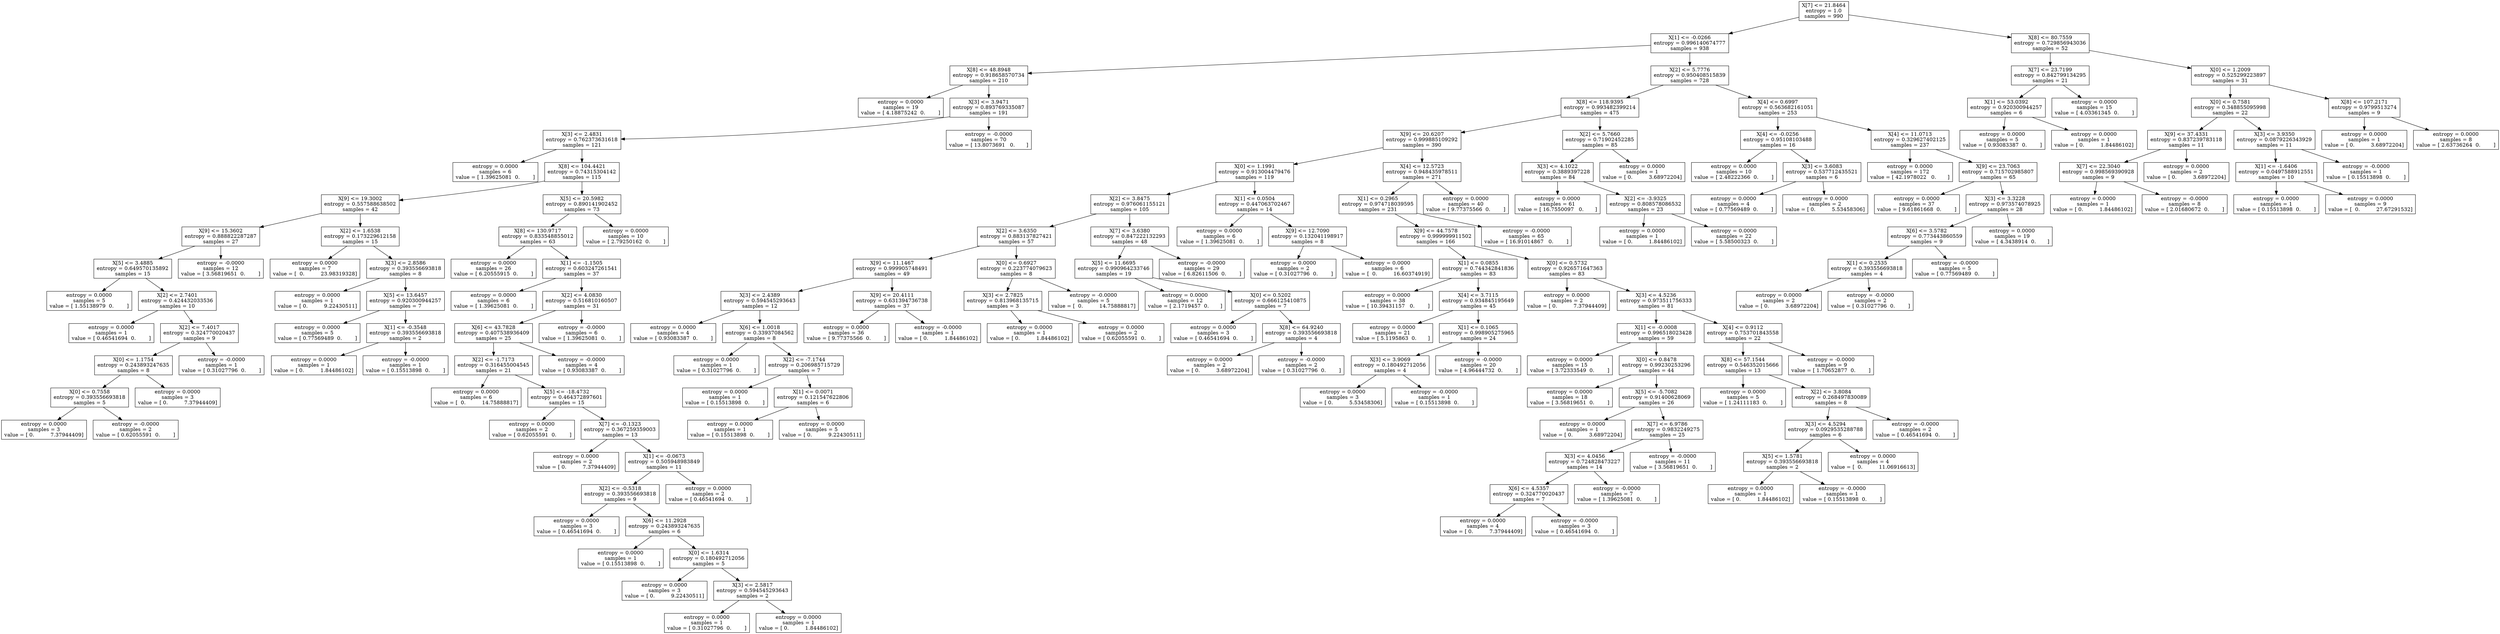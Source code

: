 digraph Tree {
0 [label="X[7] <= 21.8464\nentropy = 1.0\nsamples = 990", shape="box"] ;
1 [label="X[1] <= -0.0266\nentropy = 0.996140674777\nsamples = 938", shape="box"] ;
0 -> 1 ;
2 [label="X[8] <= 48.8948\nentropy = 0.918658570734\nsamples = 210", shape="box"] ;
1 -> 2 ;
3 [label="entropy = 0.0000\nsamples = 19\nvalue = [ 4.18875242  0.        ]", shape="box"] ;
2 -> 3 ;
4 [label="X[3] <= 3.9471\nentropy = 0.893769335087\nsamples = 191", shape="box"] ;
2 -> 4 ;
5 [label="X[3] <= 2.4831\nentropy = 0.762373631618\nsamples = 121", shape="box"] ;
4 -> 5 ;
6 [label="entropy = 0.0000\nsamples = 6\nvalue = [ 1.39625081  0.        ]", shape="box"] ;
5 -> 6 ;
7 [label="X[8] <= 104.4421\nentropy = 0.74315304142\nsamples = 115", shape="box"] ;
5 -> 7 ;
8 [label="X[9] <= 19.3002\nentropy = 0.557588638502\nsamples = 42", shape="box"] ;
7 -> 8 ;
9 [label="X[9] <= 15.3602\nentropy = 0.888822287287\nsamples = 27", shape="box"] ;
8 -> 9 ;
10 [label="X[5] <= 3.4885\nentropy = 0.649570135892\nsamples = 15", shape="box"] ;
9 -> 10 ;
11 [label="entropy = 0.0000\nsamples = 5\nvalue = [ 1.55138979  0.        ]", shape="box"] ;
10 -> 11 ;
12 [label="X[2] <= 2.7401\nentropy = 0.424432033536\nsamples = 10", shape="box"] ;
10 -> 12 ;
13 [label="entropy = 0.0000\nsamples = 1\nvalue = [ 0.46541694  0.        ]", shape="box"] ;
12 -> 13 ;
14 [label="X[2] <= 7.4017\nentropy = 0.324770020437\nsamples = 9", shape="box"] ;
12 -> 14 ;
15 [label="X[0] <= 1.1754\nentropy = 0.243893247635\nsamples = 8", shape="box"] ;
14 -> 15 ;
16 [label="X[0] <= 0.7558\nentropy = 0.393556693818\nsamples = 5", shape="box"] ;
15 -> 16 ;
17 [label="entropy = 0.0000\nsamples = 3\nvalue = [ 0.          7.37944409]", shape="box"] ;
16 -> 17 ;
18 [label="entropy = -0.0000\nsamples = 2\nvalue = [ 0.62055591  0.        ]", shape="box"] ;
16 -> 18 ;
19 [label="entropy = 0.0000\nsamples = 3\nvalue = [ 0.          7.37944409]", shape="box"] ;
15 -> 19 ;
20 [label="entropy = -0.0000\nsamples = 1\nvalue = [ 0.31027796  0.        ]", shape="box"] ;
14 -> 20 ;
21 [label="entropy = -0.0000\nsamples = 12\nvalue = [ 3.56819651  0.        ]", shape="box"] ;
9 -> 21 ;
22 [label="X[2] <= 1.6538\nentropy = 0.173229612158\nsamples = 15", shape="box"] ;
8 -> 22 ;
23 [label="entropy = 0.0000\nsamples = 7\nvalue = [  0.          23.98319328]", shape="box"] ;
22 -> 23 ;
24 [label="X[3] <= 2.8586\nentropy = 0.393556693818\nsamples = 8", shape="box"] ;
22 -> 24 ;
25 [label="entropy = 0.0000\nsamples = 1\nvalue = [ 0.          9.22430511]", shape="box"] ;
24 -> 25 ;
26 [label="X[5] <= 13.6457\nentropy = 0.920300944257\nsamples = 7", shape="box"] ;
24 -> 26 ;
27 [label="entropy = 0.0000\nsamples = 5\nvalue = [ 0.77569489  0.        ]", shape="box"] ;
26 -> 27 ;
28 [label="X[1] <= -0.3548\nentropy = 0.393556693818\nsamples = 2", shape="box"] ;
26 -> 28 ;
29 [label="entropy = 0.0000\nsamples = 1\nvalue = [ 0.          1.84486102]", shape="box"] ;
28 -> 29 ;
30 [label="entropy = -0.0000\nsamples = 1\nvalue = [ 0.15513898  0.        ]", shape="box"] ;
28 -> 30 ;
31 [label="X[5] <= 20.5982\nentropy = 0.890141902452\nsamples = 73", shape="box"] ;
7 -> 31 ;
32 [label="X[8] <= 130.9717\nentropy = 0.833548855012\nsamples = 63", shape="box"] ;
31 -> 32 ;
33 [label="entropy = 0.0000\nsamples = 26\nvalue = [ 6.20555915  0.        ]", shape="box"] ;
32 -> 33 ;
34 [label="X[1] <= -1.1505\nentropy = 0.603247261541\nsamples = 37", shape="box"] ;
32 -> 34 ;
35 [label="entropy = 0.0000\nsamples = 6\nvalue = [ 1.39625081  0.        ]", shape="box"] ;
34 -> 35 ;
36 [label="X[2] <= 4.0830\nentropy = 0.516810160507\nsamples = 31", shape="box"] ;
34 -> 36 ;
37 [label="X[6] <= 43.7828\nentropy = 0.407538936409\nsamples = 25", shape="box"] ;
36 -> 37 ;
38 [label="X[2] <= -1.7173\nentropy = 0.316455004545\nsamples = 21", shape="box"] ;
37 -> 38 ;
39 [label="entropy = 0.0000\nsamples = 6\nvalue = [  0.          14.75888817]", shape="box"] ;
38 -> 39 ;
40 [label="X[5] <= -18.4732\nentropy = 0.464372897601\nsamples = 15", shape="box"] ;
38 -> 40 ;
41 [label="entropy = 0.0000\nsamples = 2\nvalue = [ 0.62055591  0.        ]", shape="box"] ;
40 -> 41 ;
42 [label="X[7] <= -0.1323\nentropy = 0.367259359003\nsamples = 13", shape="box"] ;
40 -> 42 ;
43 [label="entropy = 0.0000\nsamples = 2\nvalue = [ 0.          7.37944409]", shape="box"] ;
42 -> 43 ;
44 [label="X[1] <= -0.0673\nentropy = 0.505948983849\nsamples = 11", shape="box"] ;
42 -> 44 ;
45 [label="X[2] <= -0.5318\nentropy = 0.393556693818\nsamples = 9", shape="box"] ;
44 -> 45 ;
46 [label="entropy = 0.0000\nsamples = 3\nvalue = [ 0.46541694  0.        ]", shape="box"] ;
45 -> 46 ;
47 [label="X[6] <= 11.2928\nentropy = 0.243893247635\nsamples = 6", shape="box"] ;
45 -> 47 ;
48 [label="entropy = 0.0000\nsamples = 1\nvalue = [ 0.15513898  0.        ]", shape="box"] ;
47 -> 48 ;
49 [label="X[0] <= 1.6314\nentropy = 0.180492712056\nsamples = 5", shape="box"] ;
47 -> 49 ;
50 [label="entropy = 0.0000\nsamples = 3\nvalue = [ 0.          9.22430511]", shape="box"] ;
49 -> 50 ;
51 [label="X[3] <= 2.5817\nentropy = 0.594545293643\nsamples = 2", shape="box"] ;
49 -> 51 ;
52 [label="entropy = 0.0000\nsamples = 1\nvalue = [ 0.31027796  0.        ]", shape="box"] ;
51 -> 52 ;
53 [label="entropy = 0.0000\nsamples = 1\nvalue = [ 0.          1.84486102]", shape="box"] ;
51 -> 53 ;
54 [label="entropy = 0.0000\nsamples = 2\nvalue = [ 0.46541694  0.        ]", shape="box"] ;
44 -> 54 ;
55 [label="entropy = -0.0000\nsamples = 4\nvalue = [ 0.93083387  0.        ]", shape="box"] ;
37 -> 55 ;
56 [label="entropy = -0.0000\nsamples = 6\nvalue = [ 1.39625081  0.        ]", shape="box"] ;
36 -> 56 ;
57 [label="entropy = 0.0000\nsamples = 10\nvalue = [ 2.79250162  0.        ]", shape="box"] ;
31 -> 57 ;
58 [label="entropy = -0.0000\nsamples = 70\nvalue = [ 13.8073691   0.       ]", shape="box"] ;
4 -> 58 ;
59 [label="X[2] <= 5.7776\nentropy = 0.950408515839\nsamples = 728", shape="box"] ;
1 -> 59 ;
60 [label="X[8] <= 118.9395\nentropy = 0.993482399214\nsamples = 475", shape="box"] ;
59 -> 60 ;
61 [label="X[9] <= 20.6207\nentropy = 0.999885109292\nsamples = 390", shape="box"] ;
60 -> 61 ;
62 [label="X[0] <= 1.1991\nentropy = 0.913004479476\nsamples = 119", shape="box"] ;
61 -> 62 ;
63 [label="X[2] <= 3.8475\nentropy = 0.976061155121\nsamples = 105", shape="box"] ;
62 -> 63 ;
64 [label="X[2] <= 3.6350\nentropy = 0.883137827421\nsamples = 57", shape="box"] ;
63 -> 64 ;
65 [label="X[9] <= 11.1467\nentropy = 0.999905748491\nsamples = 49", shape="box"] ;
64 -> 65 ;
66 [label="X[3] <= 2.4389\nentropy = 0.594545293643\nsamples = 12", shape="box"] ;
65 -> 66 ;
67 [label="entropy = 0.0000\nsamples = 4\nvalue = [ 0.93083387  0.        ]", shape="box"] ;
66 -> 67 ;
68 [label="X[6] <= 1.0018\nentropy = 0.33937084562\nsamples = 8", shape="box"] ;
66 -> 68 ;
69 [label="entropy = 0.0000\nsamples = 1\nvalue = [ 0.31027796  0.        ]", shape="box"] ;
68 -> 69 ;
70 [label="X[2] <= -7.1744\nentropy = 0.206985715729\nsamples = 7", shape="box"] ;
68 -> 70 ;
71 [label="entropy = 0.0000\nsamples = 1\nvalue = [ 0.15513898  0.        ]", shape="box"] ;
70 -> 71 ;
72 [label="X[1] <= 0.0071\nentropy = 0.121547622806\nsamples = 6", shape="box"] ;
70 -> 72 ;
73 [label="entropy = 0.0000\nsamples = 1\nvalue = [ 0.15513898  0.        ]", shape="box"] ;
72 -> 73 ;
74 [label="entropy = 0.0000\nsamples = 5\nvalue = [ 0.          9.22430511]", shape="box"] ;
72 -> 74 ;
75 [label="X[9] <= 20.4111\nentropy = 0.631394736738\nsamples = 37", shape="box"] ;
65 -> 75 ;
76 [label="entropy = 0.0000\nsamples = 36\nvalue = [ 9.77375566  0.        ]", shape="box"] ;
75 -> 76 ;
77 [label="entropy = -0.0000\nsamples = 1\nvalue = [ 0.          1.84486102]", shape="box"] ;
75 -> 77 ;
78 [label="X[0] <= 0.6927\nentropy = 0.223774079623\nsamples = 8", shape="box"] ;
64 -> 78 ;
79 [label="X[3] <= 2.7825\nentropy = 0.813968135715\nsamples = 3", shape="box"] ;
78 -> 79 ;
80 [label="entropy = 0.0000\nsamples = 1\nvalue = [ 0.          1.84486102]", shape="box"] ;
79 -> 80 ;
81 [label="entropy = 0.0000\nsamples = 2\nvalue = [ 0.62055591  0.        ]", shape="box"] ;
79 -> 81 ;
82 [label="entropy = -0.0000\nsamples = 5\nvalue = [  0.          14.75888817]", shape="box"] ;
78 -> 82 ;
83 [label="X[7] <= 3.6380\nentropy = 0.847222132293\nsamples = 48", shape="box"] ;
63 -> 83 ;
84 [label="X[5] <= 11.6695\nentropy = 0.990964233746\nsamples = 19", shape="box"] ;
83 -> 84 ;
85 [label="entropy = 0.0000\nsamples = 12\nvalue = [ 2.1719457  0.       ]", shape="box"] ;
84 -> 85 ;
86 [label="X[0] <= 0.5202\nentropy = 0.666125410875\nsamples = 7", shape="box"] ;
84 -> 86 ;
87 [label="entropy = 0.0000\nsamples = 3\nvalue = [ 0.46541694  0.        ]", shape="box"] ;
86 -> 87 ;
88 [label="X[8] <= 64.9240\nentropy = 0.393556693818\nsamples = 4", shape="box"] ;
86 -> 88 ;
89 [label="entropy = 0.0000\nsamples = 2\nvalue = [ 0.          3.68972204]", shape="box"] ;
88 -> 89 ;
90 [label="entropy = -0.0000\nsamples = 2\nvalue = [ 0.31027796  0.        ]", shape="box"] ;
88 -> 90 ;
91 [label="entropy = -0.0000\nsamples = 29\nvalue = [ 6.82611506  0.        ]", shape="box"] ;
83 -> 91 ;
92 [label="X[1] <= 0.0504\nentropy = 0.447063702467\nsamples = 14", shape="box"] ;
62 -> 92 ;
93 [label="entropy = 0.0000\nsamples = 6\nvalue = [ 1.39625081  0.        ]", shape="box"] ;
92 -> 93 ;
94 [label="X[9] <= 12.7090\nentropy = 0.132041198917\nsamples = 8", shape="box"] ;
92 -> 94 ;
95 [label="entropy = 0.0000\nsamples = 2\nvalue = [ 0.31027796  0.        ]", shape="box"] ;
94 -> 95 ;
96 [label="entropy = 0.0000\nsamples = 6\nvalue = [  0.          16.60374919]", shape="box"] ;
94 -> 96 ;
97 [label="X[4] <= 12.5723\nentropy = 0.948435978511\nsamples = 271", shape="box"] ;
61 -> 97 ;
98 [label="X[1] <= 0.2965\nentropy = 0.974718039595\nsamples = 231", shape="box"] ;
97 -> 98 ;
99 [label="X[9] <= 44.7578\nentropy = 0.999999911502\nsamples = 166", shape="box"] ;
98 -> 99 ;
100 [label="X[1] <= 0.0855\nentropy = 0.744342841836\nsamples = 83", shape="box"] ;
99 -> 100 ;
101 [label="entropy = 0.0000\nsamples = 38\nvalue = [ 10.39431157   0.        ]", shape="box"] ;
100 -> 101 ;
102 [label="X[4] <= 3.7115\nentropy = 0.934845195649\nsamples = 45", shape="box"] ;
100 -> 102 ;
103 [label="entropy = 0.0000\nsamples = 21\nvalue = [ 5.1195863  0.       ]", shape="box"] ;
102 -> 103 ;
104 [label="X[1] <= 0.1065\nentropy = 0.998905275965\nsamples = 24", shape="box"] ;
102 -> 104 ;
105 [label="X[3] <= 3.9069\nentropy = 0.180492712056\nsamples = 4", shape="box"] ;
104 -> 105 ;
106 [label="entropy = 0.0000\nsamples = 3\nvalue = [ 0.          5.53458306]", shape="box"] ;
105 -> 106 ;
107 [label="entropy = -0.0000\nsamples = 1\nvalue = [ 0.15513898  0.        ]", shape="box"] ;
105 -> 107 ;
108 [label="entropy = -0.0000\nsamples = 20\nvalue = [ 4.96444732  0.        ]", shape="box"] ;
104 -> 108 ;
109 [label="X[0] <= 0.5732\nentropy = 0.926571647363\nsamples = 83", shape="box"] ;
99 -> 109 ;
110 [label="entropy = 0.0000\nsamples = 2\nvalue = [ 0.          7.37944409]", shape="box"] ;
109 -> 110 ;
111 [label="X[3] <= 4.5236\nentropy = 0.973511756333\nsamples = 81", shape="box"] ;
109 -> 111 ;
112 [label="X[1] <= -0.0008\nentropy = 0.996518023428\nsamples = 59", shape="box"] ;
111 -> 112 ;
113 [label="entropy = 0.0000\nsamples = 15\nvalue = [ 3.72333549  0.        ]", shape="box"] ;
112 -> 113 ;
114 [label="X[0] <= 0.8478\nentropy = 0.99230253296\nsamples = 44", shape="box"] ;
112 -> 114 ;
115 [label="entropy = 0.0000\nsamples = 18\nvalue = [ 3.56819651  0.        ]", shape="box"] ;
114 -> 115 ;
116 [label="X[5] <= -5.7082\nentropy = 0.91400628069\nsamples = 26", shape="box"] ;
114 -> 116 ;
117 [label="entropy = 0.0000\nsamples = 1\nvalue = [ 0.          3.68972204]", shape="box"] ;
116 -> 117 ;
118 [label="X[7] <= 6.9786\nentropy = 0.9832249275\nsamples = 25", shape="box"] ;
116 -> 118 ;
119 [label="X[3] <= 4.0456\nentropy = 0.724828473227\nsamples = 14", shape="box"] ;
118 -> 119 ;
120 [label="X[6] <= 4.5357\nentropy = 0.324770020437\nsamples = 7", shape="box"] ;
119 -> 120 ;
121 [label="entropy = 0.0000\nsamples = 4\nvalue = [ 0.          7.37944409]", shape="box"] ;
120 -> 121 ;
122 [label="entropy = -0.0000\nsamples = 3\nvalue = [ 0.46541694  0.        ]", shape="box"] ;
120 -> 122 ;
123 [label="entropy = -0.0000\nsamples = 7\nvalue = [ 1.39625081  0.        ]", shape="box"] ;
119 -> 123 ;
124 [label="entropy = -0.0000\nsamples = 11\nvalue = [ 3.56819651  0.        ]", shape="box"] ;
118 -> 124 ;
125 [label="X[4] <= 0.9112\nentropy = 0.753701843558\nsamples = 22", shape="box"] ;
111 -> 125 ;
126 [label="X[8] <= 57.1544\nentropy = 0.546352015666\nsamples = 13", shape="box"] ;
125 -> 126 ;
127 [label="entropy = 0.0000\nsamples = 5\nvalue = [ 1.24111183  0.        ]", shape="box"] ;
126 -> 127 ;
128 [label="X[2] <= 3.8084\nentropy = 0.268497830089\nsamples = 8", shape="box"] ;
126 -> 128 ;
129 [label="X[3] <= 4.5294\nentropy = 0.0929535288788\nsamples = 6", shape="box"] ;
128 -> 129 ;
130 [label="X[5] <= 1.5781\nentropy = 0.393556693818\nsamples = 2", shape="box"] ;
129 -> 130 ;
131 [label="entropy = 0.0000\nsamples = 1\nvalue = [ 0.          1.84486102]", shape="box"] ;
130 -> 131 ;
132 [label="entropy = -0.0000\nsamples = 1\nvalue = [ 0.15513898  0.        ]", shape="box"] ;
130 -> 132 ;
133 [label="entropy = 0.0000\nsamples = 4\nvalue = [  0.          11.06916613]", shape="box"] ;
129 -> 133 ;
134 [label="entropy = -0.0000\nsamples = 2\nvalue = [ 0.46541694  0.        ]", shape="box"] ;
128 -> 134 ;
135 [label="entropy = -0.0000\nsamples = 9\nvalue = [ 1.70652877  0.        ]", shape="box"] ;
125 -> 135 ;
136 [label="entropy = -0.0000\nsamples = 65\nvalue = [ 16.91014867   0.        ]", shape="box"] ;
98 -> 136 ;
137 [label="entropy = 0.0000\nsamples = 40\nvalue = [ 9.77375566  0.        ]", shape="box"] ;
97 -> 137 ;
138 [label="X[2] <= 5.7660\nentropy = 0.71902452285\nsamples = 85", shape="box"] ;
60 -> 138 ;
139 [label="X[3] <= 4.1022\nentropy = 0.3889397228\nsamples = 84", shape="box"] ;
138 -> 139 ;
140 [label="entropy = 0.0000\nsamples = 61\nvalue = [ 16.7550097   0.       ]", shape="box"] ;
139 -> 140 ;
141 [label="X[2] <= -3.9325\nentropy = 0.808578086532\nsamples = 23", shape="box"] ;
139 -> 141 ;
142 [label="entropy = 0.0000\nsamples = 1\nvalue = [ 0.          1.84486102]", shape="box"] ;
141 -> 142 ;
143 [label="entropy = 0.0000\nsamples = 22\nvalue = [ 5.58500323  0.        ]", shape="box"] ;
141 -> 143 ;
144 [label="entropy = 0.0000\nsamples = 1\nvalue = [ 0.          3.68972204]", shape="box"] ;
138 -> 144 ;
145 [label="X[4] <= 0.6997\nentropy = 0.563682161051\nsamples = 253", shape="box"] ;
59 -> 145 ;
146 [label="X[4] <= -0.0256\nentropy = 0.95108103488\nsamples = 16", shape="box"] ;
145 -> 146 ;
147 [label="entropy = 0.0000\nsamples = 10\nvalue = [ 2.48222366  0.        ]", shape="box"] ;
146 -> 147 ;
148 [label="X[3] <= 3.6083\nentropy = 0.537712435521\nsamples = 6", shape="box"] ;
146 -> 148 ;
149 [label="entropy = 0.0000\nsamples = 4\nvalue = [ 0.77569489  0.        ]", shape="box"] ;
148 -> 149 ;
150 [label="entropy = 0.0000\nsamples = 2\nvalue = [ 0.          5.53458306]", shape="box"] ;
148 -> 150 ;
151 [label="X[4] <= 11.0713\nentropy = 0.329627402125\nsamples = 237", shape="box"] ;
145 -> 151 ;
152 [label="entropy = 0.0000\nsamples = 172\nvalue = [ 42.1978022   0.       ]", shape="box"] ;
151 -> 152 ;
153 [label="X[9] <= 23.7063\nentropy = 0.715702985807\nsamples = 65", shape="box"] ;
151 -> 153 ;
154 [label="entropy = 0.0000\nsamples = 37\nvalue = [ 9.61861668  0.        ]", shape="box"] ;
153 -> 154 ;
155 [label="X[3] <= 3.3228\nentropy = 0.973574078925\nsamples = 28", shape="box"] ;
153 -> 155 ;
156 [label="X[6] <= 3.5782\nentropy = 0.773443860559\nsamples = 9", shape="box"] ;
155 -> 156 ;
157 [label="X[1] <= 0.2535\nentropy = 0.393556693818\nsamples = 4", shape="box"] ;
156 -> 157 ;
158 [label="entropy = 0.0000\nsamples = 2\nvalue = [ 0.          3.68972204]", shape="box"] ;
157 -> 158 ;
159 [label="entropy = -0.0000\nsamples = 2\nvalue = [ 0.31027796  0.        ]", shape="box"] ;
157 -> 159 ;
160 [label="entropy = -0.0000\nsamples = 5\nvalue = [ 0.77569489  0.        ]", shape="box"] ;
156 -> 160 ;
161 [label="entropy = 0.0000\nsamples = 19\nvalue = [ 4.3438914  0.       ]", shape="box"] ;
155 -> 161 ;
162 [label="X[8] <= 80.7559\nentropy = 0.729856943036\nsamples = 52", shape="box"] ;
0 -> 162 ;
163 [label="X[7] <= 23.7199\nentropy = 0.842799134295\nsamples = 21", shape="box"] ;
162 -> 163 ;
164 [label="X[1] <= 53.0392\nentropy = 0.920300944257\nsamples = 6", shape="box"] ;
163 -> 164 ;
165 [label="entropy = 0.0000\nsamples = 5\nvalue = [ 0.93083387  0.        ]", shape="box"] ;
164 -> 165 ;
166 [label="entropy = 0.0000\nsamples = 1\nvalue = [ 0.          1.84486102]", shape="box"] ;
164 -> 166 ;
167 [label="entropy = 0.0000\nsamples = 15\nvalue = [ 4.03361345  0.        ]", shape="box"] ;
163 -> 167 ;
168 [label="X[0] <= 1.2009\nentropy = 0.525299223897\nsamples = 31", shape="box"] ;
162 -> 168 ;
169 [label="X[0] <= 0.7581\nentropy = 0.348855095998\nsamples = 22", shape="box"] ;
168 -> 169 ;
170 [label="X[9] <= 37.4331\nentropy = 0.837239783118\nsamples = 11", shape="box"] ;
169 -> 170 ;
171 [label="X[7] <= 22.3040\nentropy = 0.998569390928\nsamples = 9", shape="box"] ;
170 -> 171 ;
172 [label="entropy = 0.0000\nsamples = 1\nvalue = [ 0.          1.84486102]", shape="box"] ;
171 -> 172 ;
173 [label="entropy = -0.0000\nsamples = 8\nvalue = [ 2.01680672  0.        ]", shape="box"] ;
171 -> 173 ;
174 [label="entropy = 0.0000\nsamples = 2\nvalue = [ 0.          3.68972204]", shape="box"] ;
170 -> 174 ;
175 [label="X[3] <= 3.9350\nentropy = 0.0879226343929\nsamples = 11", shape="box"] ;
169 -> 175 ;
176 [label="X[1] <= -1.6406\nentropy = 0.0497588912551\nsamples = 10", shape="box"] ;
175 -> 176 ;
177 [label="entropy = 0.0000\nsamples = 1\nvalue = [ 0.15513898  0.        ]", shape="box"] ;
176 -> 177 ;
178 [label="entropy = 0.0000\nsamples = 9\nvalue = [  0.          27.67291532]", shape="box"] ;
176 -> 178 ;
179 [label="entropy = -0.0000\nsamples = 1\nvalue = [ 0.15513898  0.        ]", shape="box"] ;
175 -> 179 ;
180 [label="X[8] <= 107.2171\nentropy = 0.9799513274\nsamples = 9", shape="box"] ;
168 -> 180 ;
181 [label="entropy = 0.0000\nsamples = 1\nvalue = [ 0.          3.68972204]", shape="box"] ;
180 -> 181 ;
182 [label="entropy = 0.0000\nsamples = 8\nvalue = [ 2.63736264  0.        ]", shape="box"] ;
180 -> 182 ;
}